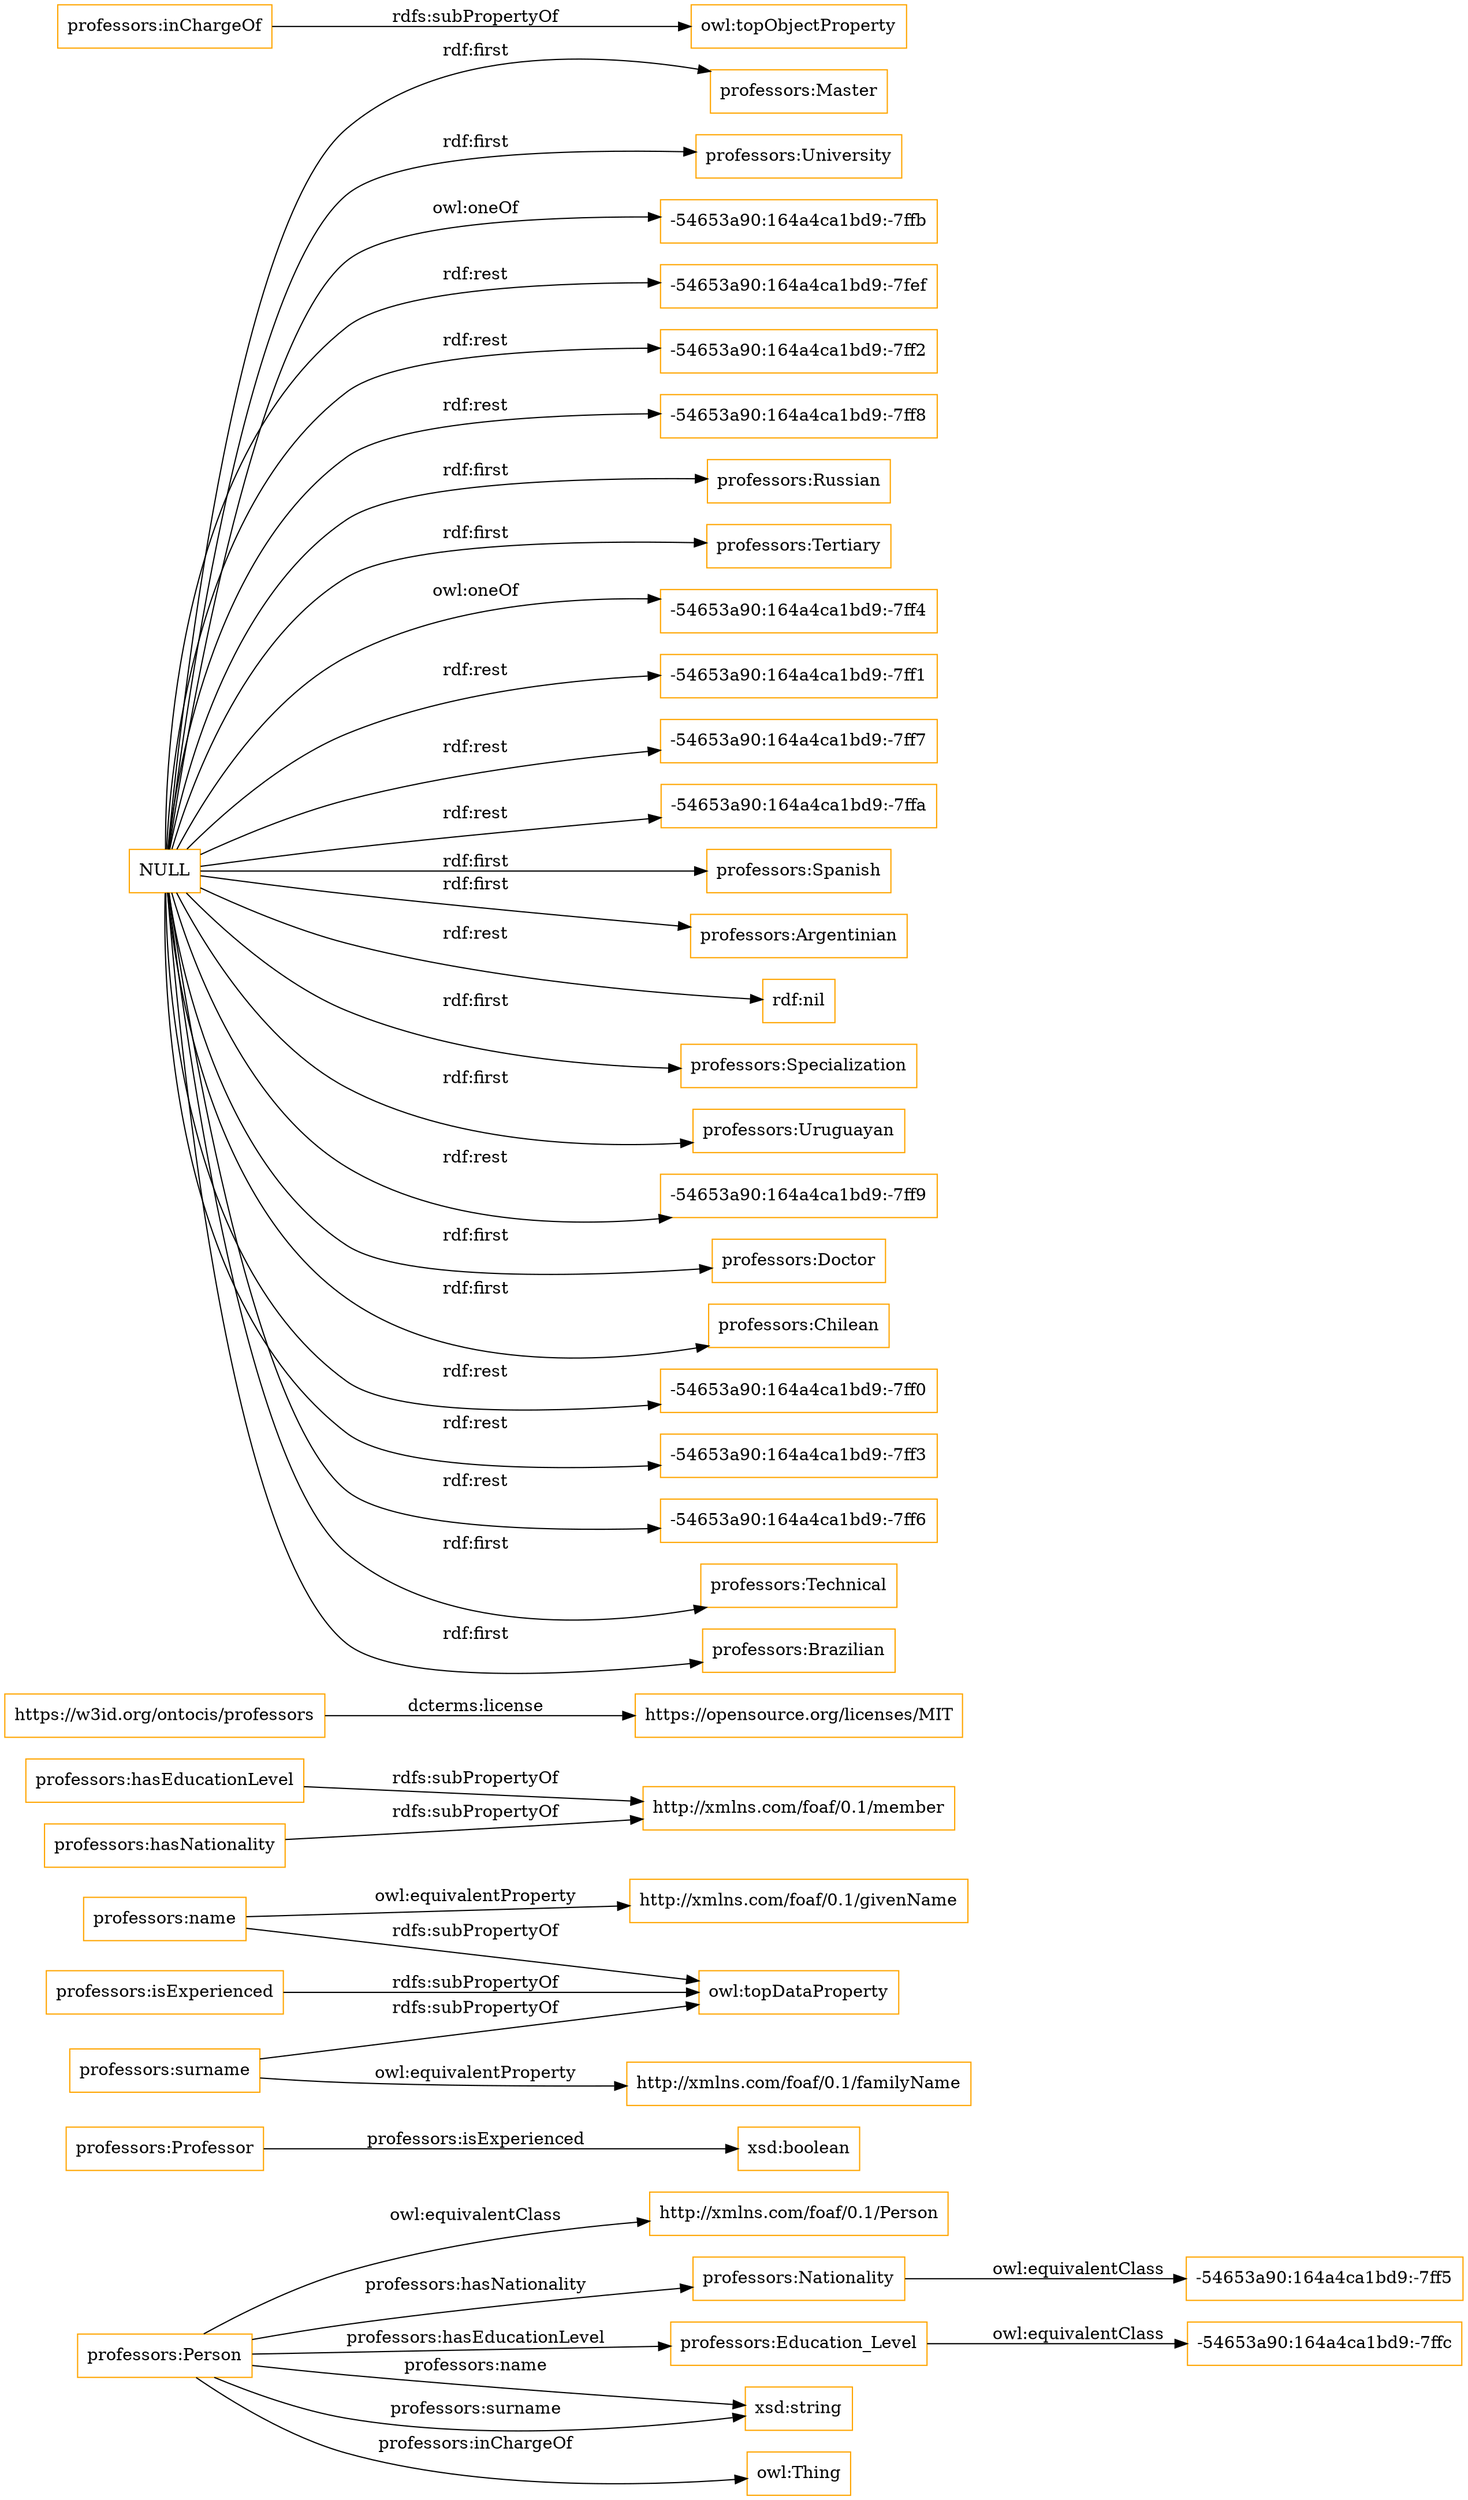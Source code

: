 digraph ar2dtool_diagram { 
rankdir=LR;
size="1501"
node [shape = rectangle, color="orange"]; "http://xmlns.com/foaf/0.1/Person" "professors:Professor" "professors:Person" "-54653a90:164a4ca1bd9:-7ff5" "professors:Nationality" "-54653a90:164a4ca1bd9:-7ffc" "professors:Education_Level" ; /*classes style*/
	"professors:name" -> "owl:topDataProperty" [ label = "rdfs:subPropertyOf" ];
	"professors:name" -> "http://xmlns.com/foaf/0.1/givenName" [ label = "owl:equivalentProperty" ];
	"professors:hasEducationLevel" -> "http://xmlns.com/foaf/0.1/member" [ label = "rdfs:subPropertyOf" ];
	"professors:surname" -> "http://xmlns.com/foaf/0.1/familyName" [ label = "owl:equivalentProperty" ];
	"professors:surname" -> "owl:topDataProperty" [ label = "rdfs:subPropertyOf" ];
	"professors:hasNationality" -> "http://xmlns.com/foaf/0.1/member" [ label = "rdfs:subPropertyOf" ];
	"https://w3id.org/ontocis/professors" -> "https://opensource.org/licenses/MIT" [ label = "dcterms:license" ];
	"professors:Person" -> "http://xmlns.com/foaf/0.1/Person" [ label = "owl:equivalentClass" ];
	"professors:Education_Level" -> "-54653a90:164a4ca1bd9:-7ffc" [ label = "owl:equivalentClass" ];
	"professors:isExperienced" -> "owl:topDataProperty" [ label = "rdfs:subPropertyOf" ];
	"NULL" -> "professors:Master" [ label = "rdf:first" ];
	"NULL" -> "professors:University" [ label = "rdf:first" ];
	"NULL" -> "-54653a90:164a4ca1bd9:-7ffb" [ label = "owl:oneOf" ];
	"NULL" -> "-54653a90:164a4ca1bd9:-7fef" [ label = "rdf:rest" ];
	"NULL" -> "-54653a90:164a4ca1bd9:-7ff2" [ label = "rdf:rest" ];
	"NULL" -> "-54653a90:164a4ca1bd9:-7ff8" [ label = "rdf:rest" ];
	"NULL" -> "professors:Russian" [ label = "rdf:first" ];
	"NULL" -> "professors:Tertiary" [ label = "rdf:first" ];
	"NULL" -> "-54653a90:164a4ca1bd9:-7ff4" [ label = "owl:oneOf" ];
	"NULL" -> "-54653a90:164a4ca1bd9:-7ff1" [ label = "rdf:rest" ];
	"NULL" -> "-54653a90:164a4ca1bd9:-7ff7" [ label = "rdf:rest" ];
	"NULL" -> "-54653a90:164a4ca1bd9:-7ffa" [ label = "rdf:rest" ];
	"NULL" -> "professors:Spanish" [ label = "rdf:first" ];
	"NULL" -> "professors:Argentinian" [ label = "rdf:first" ];
	"NULL" -> "rdf:nil" [ label = "rdf:rest" ];
	"NULL" -> "professors:Specialization" [ label = "rdf:first" ];
	"NULL" -> "professors:Uruguayan" [ label = "rdf:first" ];
	"NULL" -> "-54653a90:164a4ca1bd9:-7ff9" [ label = "rdf:rest" ];
	"NULL" -> "professors:Doctor" [ label = "rdf:first" ];
	"NULL" -> "professors:Chilean" [ label = "rdf:first" ];
	"NULL" -> "-54653a90:164a4ca1bd9:-7ff0" [ label = "rdf:rest" ];
	"NULL" -> "-54653a90:164a4ca1bd9:-7ff3" [ label = "rdf:rest" ];
	"NULL" -> "-54653a90:164a4ca1bd9:-7ff6" [ label = "rdf:rest" ];
	"NULL" -> "professors:Technical" [ label = "rdf:first" ];
	"NULL" -> "professors:Brazilian" [ label = "rdf:first" ];
	"professors:inChargeOf" -> "owl:topObjectProperty" [ label = "rdfs:subPropertyOf" ];
	"professors:Nationality" -> "-54653a90:164a4ca1bd9:-7ff5" [ label = "owl:equivalentClass" ];
	"professors:Person" -> "xsd:string" [ label = "professors:name" ];
	"professors:Person" -> "xsd:string" [ label = "professors:surname" ];
	"professors:Person" -> "owl:Thing" [ label = "professors:inChargeOf" ];
	"professors:Person" -> "professors:Education_Level" [ label = "professors:hasEducationLevel" ];
	"professors:Professor" -> "xsd:boolean" [ label = "professors:isExperienced" ];
	"professors:Person" -> "professors:Nationality" [ label = "professors:hasNationality" ];

}
